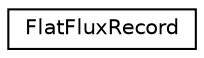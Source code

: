 digraph "Graphical Class Hierarchy"
{
 // LATEX_PDF_SIZE
  edge [fontname="Helvetica",fontsize="10",labelfontname="Helvetica",labelfontsize="10"];
  node [fontname="Helvetica",fontsize="10",shape=record];
  rankdir="LR";
  Node0 [label="FlatFluxRecord",height=0.2,width=0.4,color="black", fillcolor="white", style="filled",URL="$classmoja_1_1modules_1_1cbm_1_1FlatFluxRecord.html",tooltip=" "];
}
